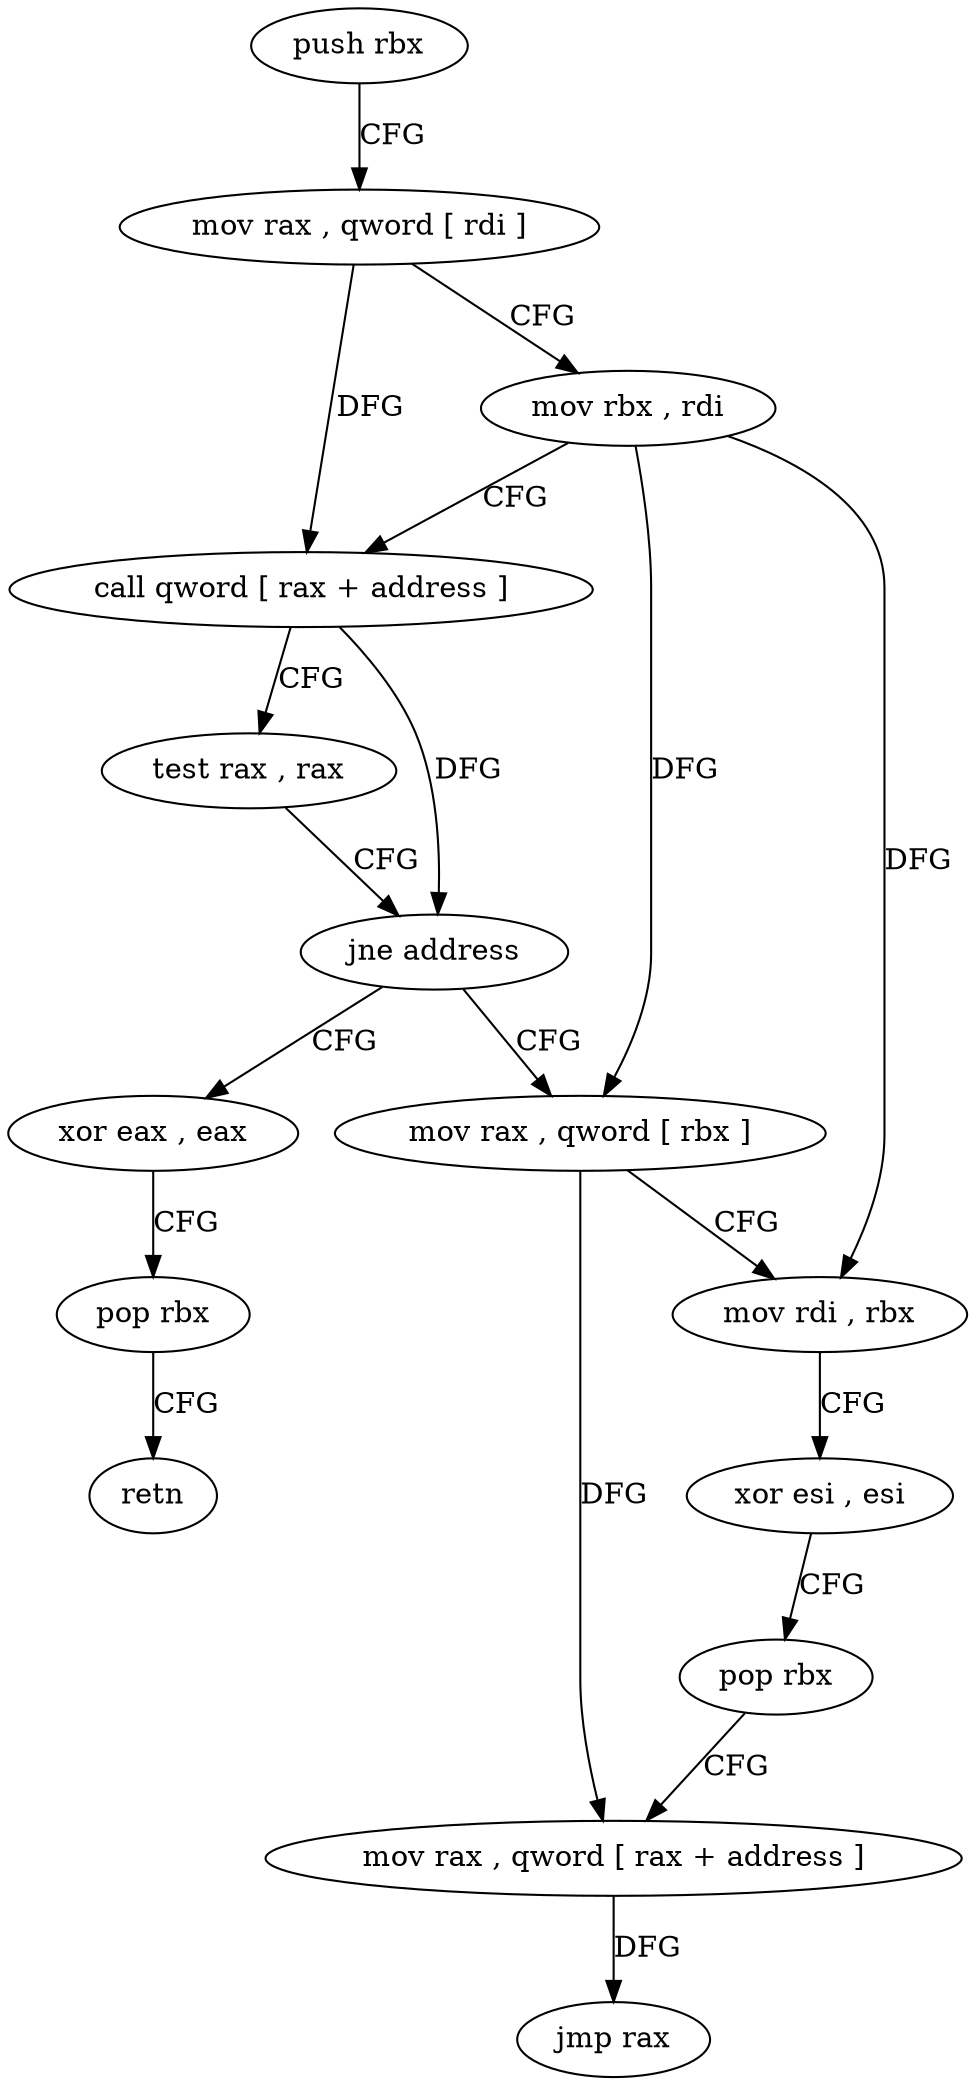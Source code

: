 digraph "func" {
"183456" [label = "push rbx" ]
"183457" [label = "mov rax , qword [ rdi ]" ]
"183460" [label = "mov rbx , rdi" ]
"183463" [label = "call qword [ rax + address ]" ]
"183466" [label = "test rax , rax" ]
"183469" [label = "jne address" ]
"183480" [label = "mov rax , qword [ rbx ]" ]
"183471" [label = "xor eax , eax" ]
"183483" [label = "mov rdi , rbx" ]
"183486" [label = "xor esi , esi" ]
"183488" [label = "pop rbx" ]
"183489" [label = "mov rax , qword [ rax + address ]" ]
"183496" [label = "jmp rax" ]
"183473" [label = "pop rbx" ]
"183474" [label = "retn" ]
"183456" -> "183457" [ label = "CFG" ]
"183457" -> "183460" [ label = "CFG" ]
"183457" -> "183463" [ label = "DFG" ]
"183460" -> "183463" [ label = "CFG" ]
"183460" -> "183480" [ label = "DFG" ]
"183460" -> "183483" [ label = "DFG" ]
"183463" -> "183466" [ label = "CFG" ]
"183463" -> "183469" [ label = "DFG" ]
"183466" -> "183469" [ label = "CFG" ]
"183469" -> "183480" [ label = "CFG" ]
"183469" -> "183471" [ label = "CFG" ]
"183480" -> "183483" [ label = "CFG" ]
"183480" -> "183489" [ label = "DFG" ]
"183471" -> "183473" [ label = "CFG" ]
"183483" -> "183486" [ label = "CFG" ]
"183486" -> "183488" [ label = "CFG" ]
"183488" -> "183489" [ label = "CFG" ]
"183489" -> "183496" [ label = "DFG" ]
"183473" -> "183474" [ label = "CFG" ]
}
